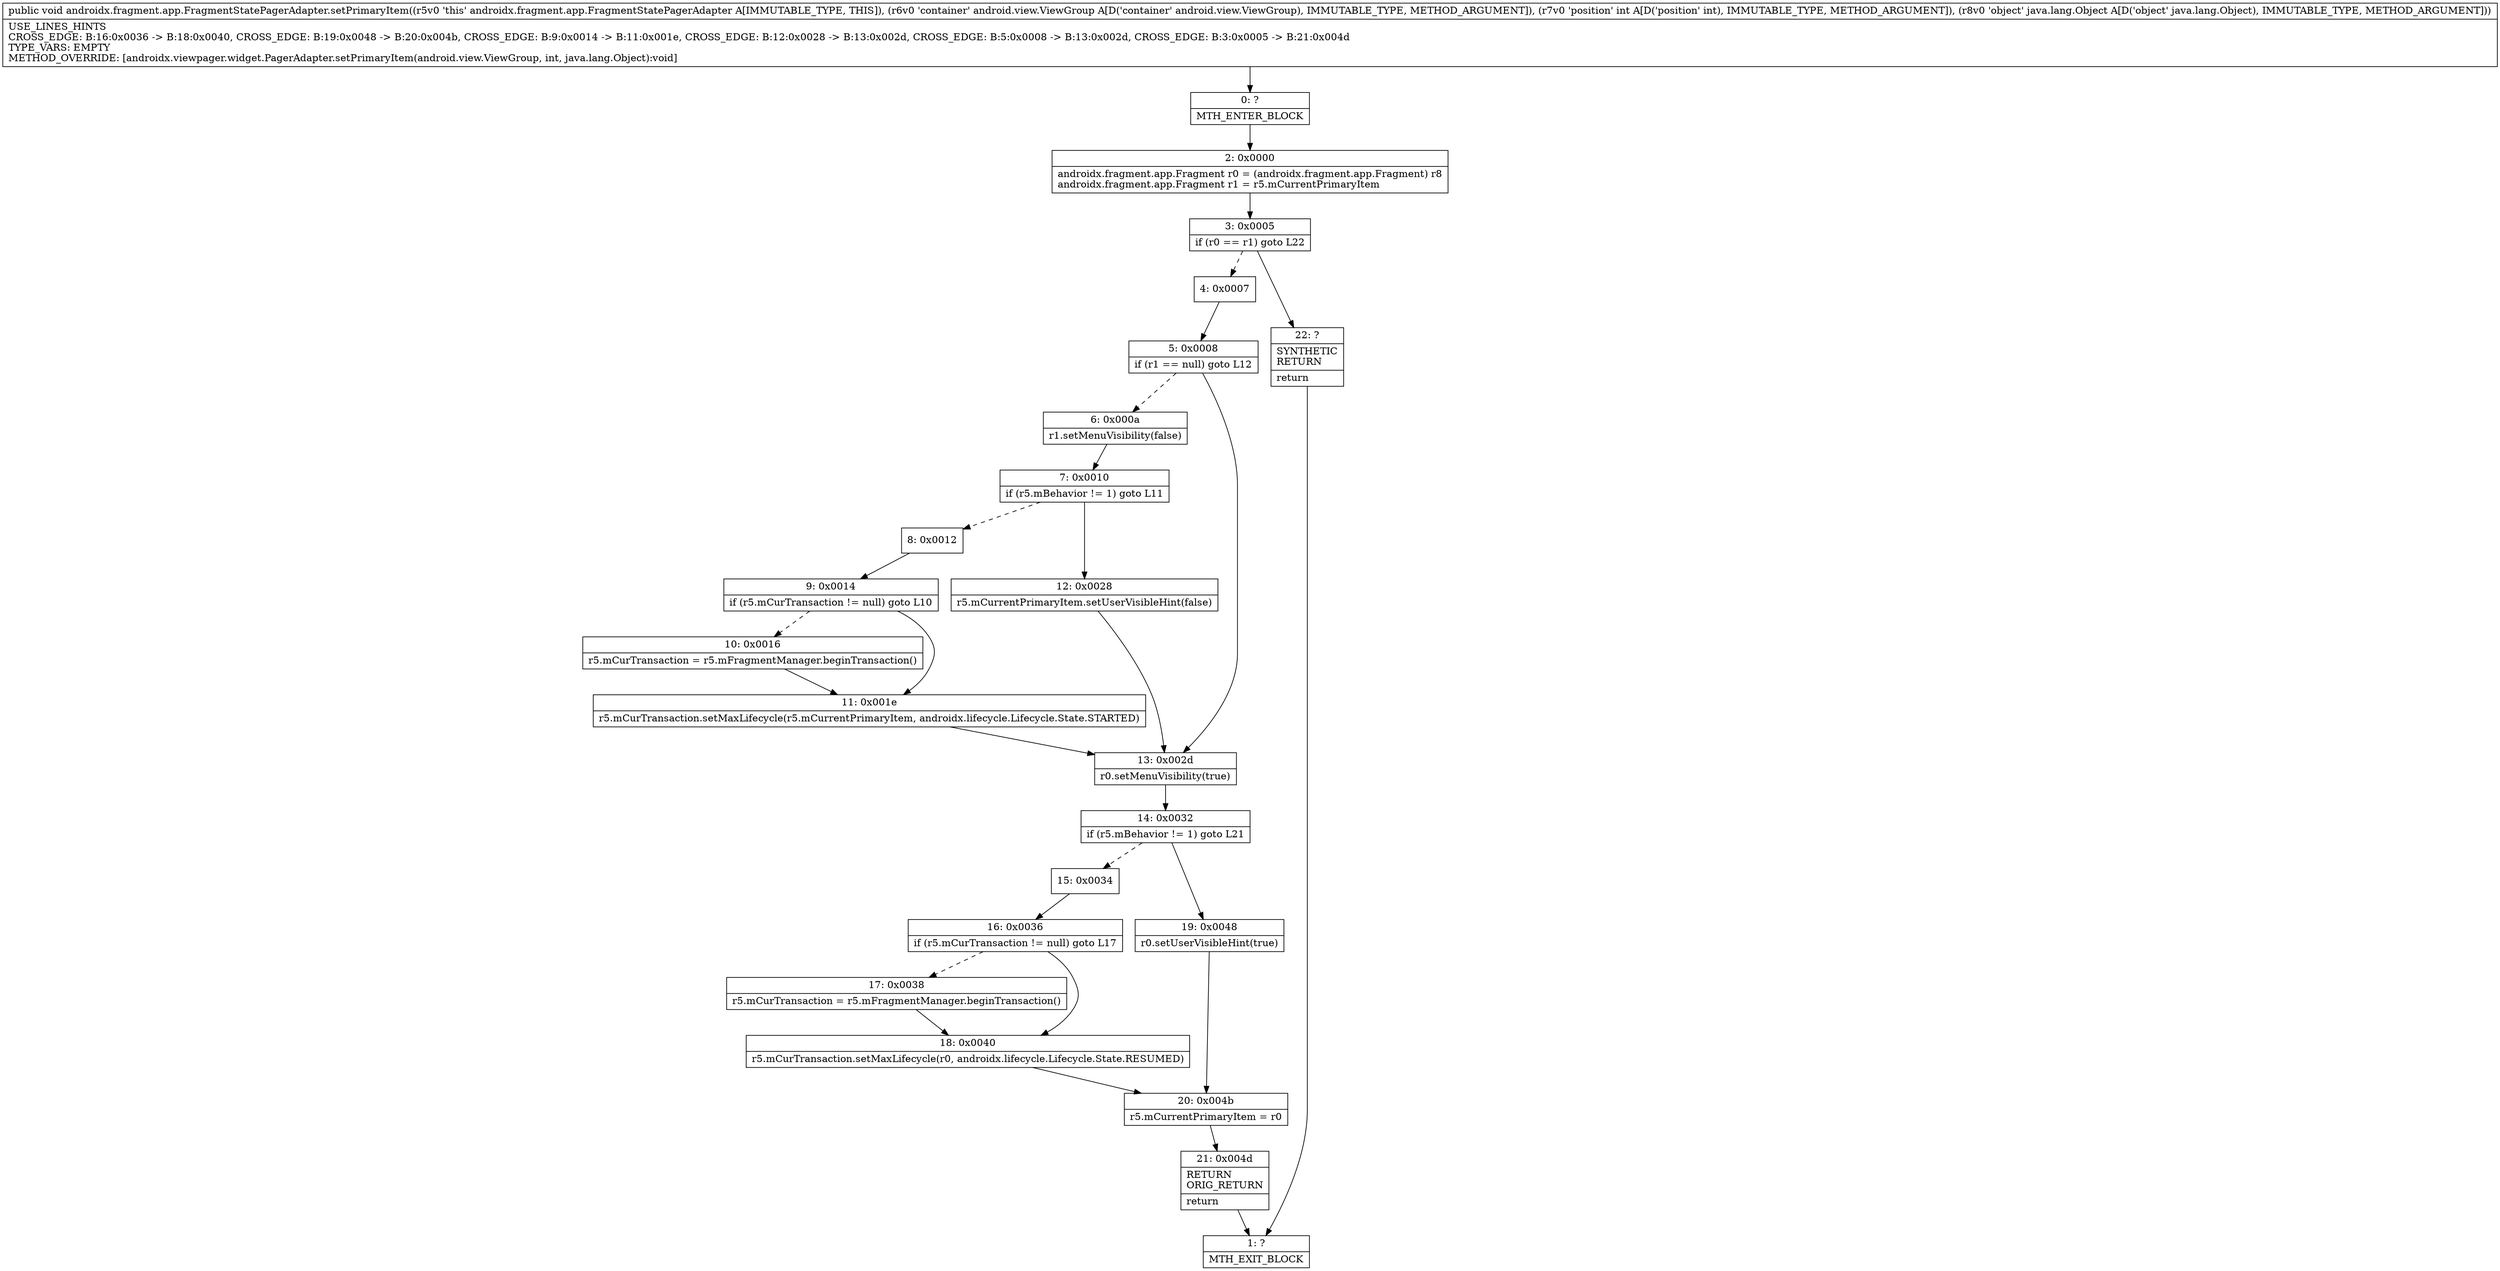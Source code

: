 digraph "CFG forandroidx.fragment.app.FragmentStatePagerAdapter.setPrimaryItem(Landroid\/view\/ViewGroup;ILjava\/lang\/Object;)V" {
Node_0 [shape=record,label="{0\:\ ?|MTH_ENTER_BLOCK\l}"];
Node_2 [shape=record,label="{2\:\ 0x0000|androidx.fragment.app.Fragment r0 = (androidx.fragment.app.Fragment) r8\landroidx.fragment.app.Fragment r1 = r5.mCurrentPrimaryItem\l}"];
Node_3 [shape=record,label="{3\:\ 0x0005|if (r0 == r1) goto L22\l}"];
Node_4 [shape=record,label="{4\:\ 0x0007}"];
Node_5 [shape=record,label="{5\:\ 0x0008|if (r1 == null) goto L12\l}"];
Node_6 [shape=record,label="{6\:\ 0x000a|r1.setMenuVisibility(false)\l}"];
Node_7 [shape=record,label="{7\:\ 0x0010|if (r5.mBehavior != 1) goto L11\l}"];
Node_8 [shape=record,label="{8\:\ 0x0012}"];
Node_9 [shape=record,label="{9\:\ 0x0014|if (r5.mCurTransaction != null) goto L10\l}"];
Node_10 [shape=record,label="{10\:\ 0x0016|r5.mCurTransaction = r5.mFragmentManager.beginTransaction()\l}"];
Node_11 [shape=record,label="{11\:\ 0x001e|r5.mCurTransaction.setMaxLifecycle(r5.mCurrentPrimaryItem, androidx.lifecycle.Lifecycle.State.STARTED)\l}"];
Node_12 [shape=record,label="{12\:\ 0x0028|r5.mCurrentPrimaryItem.setUserVisibleHint(false)\l}"];
Node_13 [shape=record,label="{13\:\ 0x002d|r0.setMenuVisibility(true)\l}"];
Node_14 [shape=record,label="{14\:\ 0x0032|if (r5.mBehavior != 1) goto L21\l}"];
Node_15 [shape=record,label="{15\:\ 0x0034}"];
Node_16 [shape=record,label="{16\:\ 0x0036|if (r5.mCurTransaction != null) goto L17\l}"];
Node_17 [shape=record,label="{17\:\ 0x0038|r5.mCurTransaction = r5.mFragmentManager.beginTransaction()\l}"];
Node_18 [shape=record,label="{18\:\ 0x0040|r5.mCurTransaction.setMaxLifecycle(r0, androidx.lifecycle.Lifecycle.State.RESUMED)\l}"];
Node_20 [shape=record,label="{20\:\ 0x004b|r5.mCurrentPrimaryItem = r0\l}"];
Node_21 [shape=record,label="{21\:\ 0x004d|RETURN\lORIG_RETURN\l|return\l}"];
Node_1 [shape=record,label="{1\:\ ?|MTH_EXIT_BLOCK\l}"];
Node_19 [shape=record,label="{19\:\ 0x0048|r0.setUserVisibleHint(true)\l}"];
Node_22 [shape=record,label="{22\:\ ?|SYNTHETIC\lRETURN\l|return\l}"];
MethodNode[shape=record,label="{public void androidx.fragment.app.FragmentStatePagerAdapter.setPrimaryItem((r5v0 'this' androidx.fragment.app.FragmentStatePagerAdapter A[IMMUTABLE_TYPE, THIS]), (r6v0 'container' android.view.ViewGroup A[D('container' android.view.ViewGroup), IMMUTABLE_TYPE, METHOD_ARGUMENT]), (r7v0 'position' int A[D('position' int), IMMUTABLE_TYPE, METHOD_ARGUMENT]), (r8v0 'object' java.lang.Object A[D('object' java.lang.Object), IMMUTABLE_TYPE, METHOD_ARGUMENT]))  | USE_LINES_HINTS\lCROSS_EDGE: B:16:0x0036 \-\> B:18:0x0040, CROSS_EDGE: B:19:0x0048 \-\> B:20:0x004b, CROSS_EDGE: B:9:0x0014 \-\> B:11:0x001e, CROSS_EDGE: B:12:0x0028 \-\> B:13:0x002d, CROSS_EDGE: B:5:0x0008 \-\> B:13:0x002d, CROSS_EDGE: B:3:0x0005 \-\> B:21:0x004d\lTYPE_VARS: EMPTY\lMETHOD_OVERRIDE: [androidx.viewpager.widget.PagerAdapter.setPrimaryItem(android.view.ViewGroup, int, java.lang.Object):void]\l}"];
MethodNode -> Node_0;Node_0 -> Node_2;
Node_2 -> Node_3;
Node_3 -> Node_4[style=dashed];
Node_3 -> Node_22;
Node_4 -> Node_5;
Node_5 -> Node_6[style=dashed];
Node_5 -> Node_13;
Node_6 -> Node_7;
Node_7 -> Node_8[style=dashed];
Node_7 -> Node_12;
Node_8 -> Node_9;
Node_9 -> Node_10[style=dashed];
Node_9 -> Node_11;
Node_10 -> Node_11;
Node_11 -> Node_13;
Node_12 -> Node_13;
Node_13 -> Node_14;
Node_14 -> Node_15[style=dashed];
Node_14 -> Node_19;
Node_15 -> Node_16;
Node_16 -> Node_17[style=dashed];
Node_16 -> Node_18;
Node_17 -> Node_18;
Node_18 -> Node_20;
Node_20 -> Node_21;
Node_21 -> Node_1;
Node_19 -> Node_20;
Node_22 -> Node_1;
}

